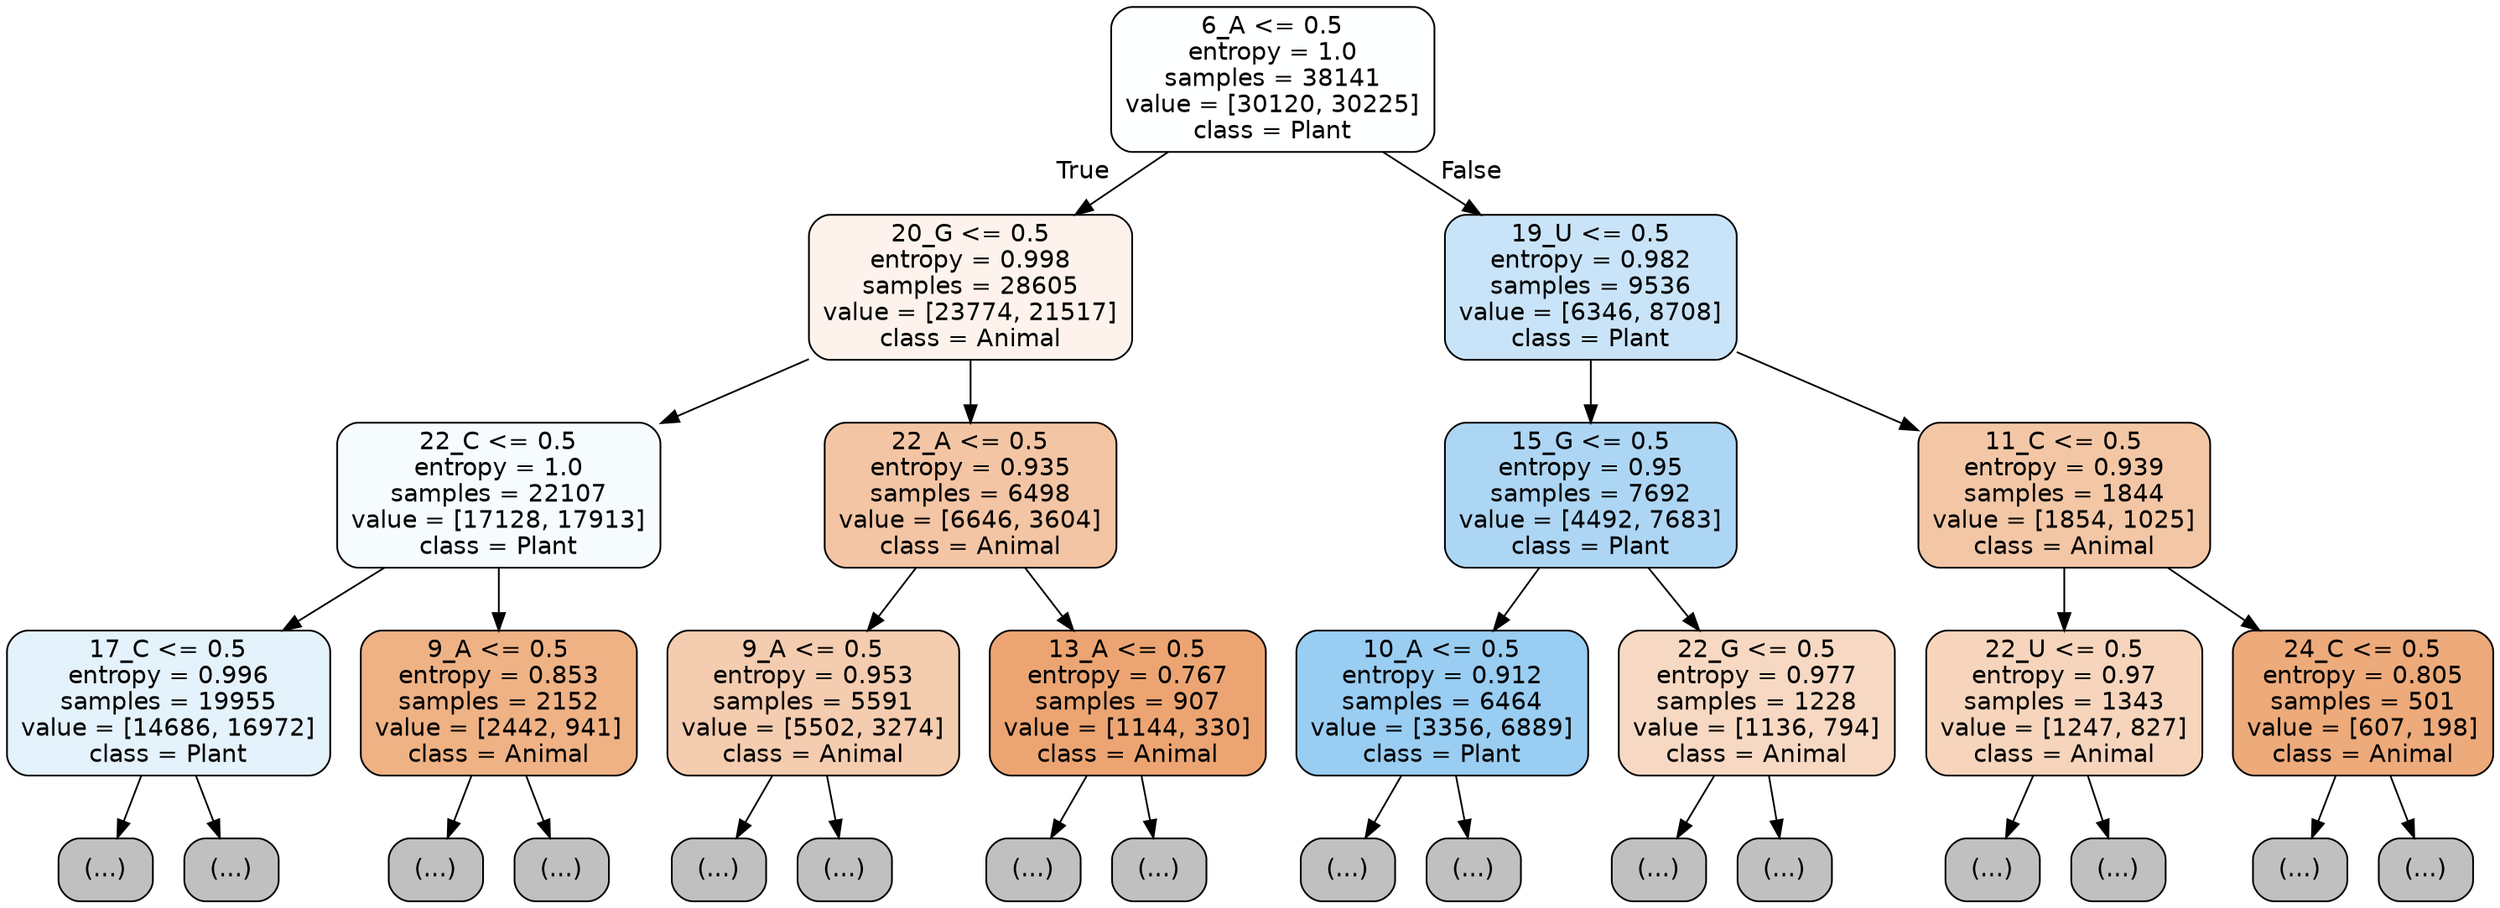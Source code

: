 digraph Tree {
node [shape=box, style="filled, rounded", color="black", fontname="helvetica"] ;
edge [fontname="helvetica"] ;
0 [label="6_A <= 0.5\nentropy = 1.0\nsamples = 38141\nvalue = [30120, 30225]\nclass = Plant", fillcolor="#feffff"] ;
1 [label="20_G <= 0.5\nentropy = 0.998\nsamples = 28605\nvalue = [23774, 21517]\nclass = Animal", fillcolor="#fdf3ec"] ;
0 -> 1 [labeldistance=2.5, labelangle=45, headlabel="True"] ;
2 [label="22_C <= 0.5\nentropy = 1.0\nsamples = 22107\nvalue = [17128, 17913]\nclass = Plant", fillcolor="#f6fbfe"] ;
1 -> 2 ;
3 [label="17_C <= 0.5\nentropy = 0.996\nsamples = 19955\nvalue = [14686, 16972]\nclass = Plant", fillcolor="#e4f2fb"] ;
2 -> 3 ;
4 [label="(...)", fillcolor="#C0C0C0"] ;
3 -> 4 ;
6477 [label="(...)", fillcolor="#C0C0C0"] ;
3 -> 6477 ;
8448 [label="9_A <= 0.5\nentropy = 0.853\nsamples = 2152\nvalue = [2442, 941]\nclass = Animal", fillcolor="#efb285"] ;
2 -> 8448 ;
8449 [label="(...)", fillcolor="#C0C0C0"] ;
8448 -> 8449 ;
9218 [label="(...)", fillcolor="#C0C0C0"] ;
8448 -> 9218 ;
9443 [label="22_A <= 0.5\nentropy = 0.935\nsamples = 6498\nvalue = [6646, 3604]\nclass = Animal", fillcolor="#f3c5a4"] ;
1 -> 9443 ;
9444 [label="9_A <= 0.5\nentropy = 0.953\nsamples = 5591\nvalue = [5502, 3274]\nclass = Animal", fillcolor="#f4ccaf"] ;
9443 -> 9444 ;
9445 [label="(...)", fillcolor="#C0C0C0"] ;
9444 -> 9445 ;
11738 [label="(...)", fillcolor="#C0C0C0"] ;
9444 -> 11738 ;
12423 [label="13_A <= 0.5\nentropy = 0.767\nsamples = 907\nvalue = [1144, 330]\nclass = Animal", fillcolor="#eca572"] ;
9443 -> 12423 ;
12424 [label="(...)", fillcolor="#C0C0C0"] ;
12423 -> 12424 ;
12703 [label="(...)", fillcolor="#C0C0C0"] ;
12423 -> 12703 ;
12800 [label="19_U <= 0.5\nentropy = 0.982\nsamples = 9536\nvalue = [6346, 8708]\nclass = Plant", fillcolor="#c9e4f8"] ;
0 -> 12800 [labeldistance=2.5, labelangle=-45, headlabel="False"] ;
12801 [label="15_G <= 0.5\nentropy = 0.95\nsamples = 7692\nvalue = [4492, 7683]\nclass = Plant", fillcolor="#add6f4"] ;
12800 -> 12801 ;
12802 [label="10_A <= 0.5\nentropy = 0.912\nsamples = 6464\nvalue = [3356, 6889]\nclass = Plant", fillcolor="#99cdf2"] ;
12801 -> 12802 ;
12803 [label="(...)", fillcolor="#C0C0C0"] ;
12802 -> 12803 ;
14434 [label="(...)", fillcolor="#C0C0C0"] ;
12802 -> 14434 ;
14977 [label="22_G <= 0.5\nentropy = 0.977\nsamples = 1228\nvalue = [1136, 794]\nclass = Animal", fillcolor="#f7d9c3"] ;
12801 -> 14977 ;
14978 [label="(...)", fillcolor="#C0C0C0"] ;
14977 -> 14978 ;
15591 [label="(...)", fillcolor="#C0C0C0"] ;
14977 -> 15591 ;
15694 [label="11_C <= 0.5\nentropy = 0.939\nsamples = 1844\nvalue = [1854, 1025]\nclass = Animal", fillcolor="#f3c7a6"] ;
12800 -> 15694 ;
15695 [label="22_U <= 0.5\nentropy = 0.97\nsamples = 1343\nvalue = [1247, 827]\nclass = Animal", fillcolor="#f6d5bc"] ;
15694 -> 15695 ;
15696 [label="(...)", fillcolor="#C0C0C0"] ;
15695 -> 15696 ;
16439 [label="(...)", fillcolor="#C0C0C0"] ;
15695 -> 16439 ;
16520 [label="24_C <= 0.5\nentropy = 0.805\nsamples = 501\nvalue = [607, 198]\nclass = Animal", fillcolor="#edaa7a"] ;
15694 -> 16520 ;
16521 [label="(...)", fillcolor="#C0C0C0"] ;
16520 -> 16521 ;
16736 [label="(...)", fillcolor="#C0C0C0"] ;
16520 -> 16736 ;
}